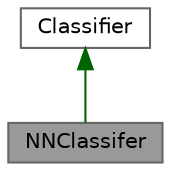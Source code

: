 digraph "NNClassifer"
{
 // LATEX_PDF_SIZE
  bgcolor="transparent";
  edge [fontname=Helvetica,fontsize=10,labelfontname=Helvetica,labelfontsize=10];
  node [fontname=Helvetica,fontsize=10,shape=box,height=0.2,width=0.4];
  Node1 [id="Node000001",label="NNClassifer",height=0.2,width=0.4,color="gray40", fillcolor="grey60", style="filled", fontcolor="black",tooltip="Class for NNClassifier functions."];
  Node2 -> Node1 [id="edge1_Node000001_Node000002",dir="back",color="darkgreen",style="solid",tooltip=" "];
  Node2 [id="Node000002",label="Classifier",height=0.2,width=0.4,color="gray40", fillcolor="white", style="filled",URL="$class_classifier.html",tooltip="Base class for Classifier functions."];
}
